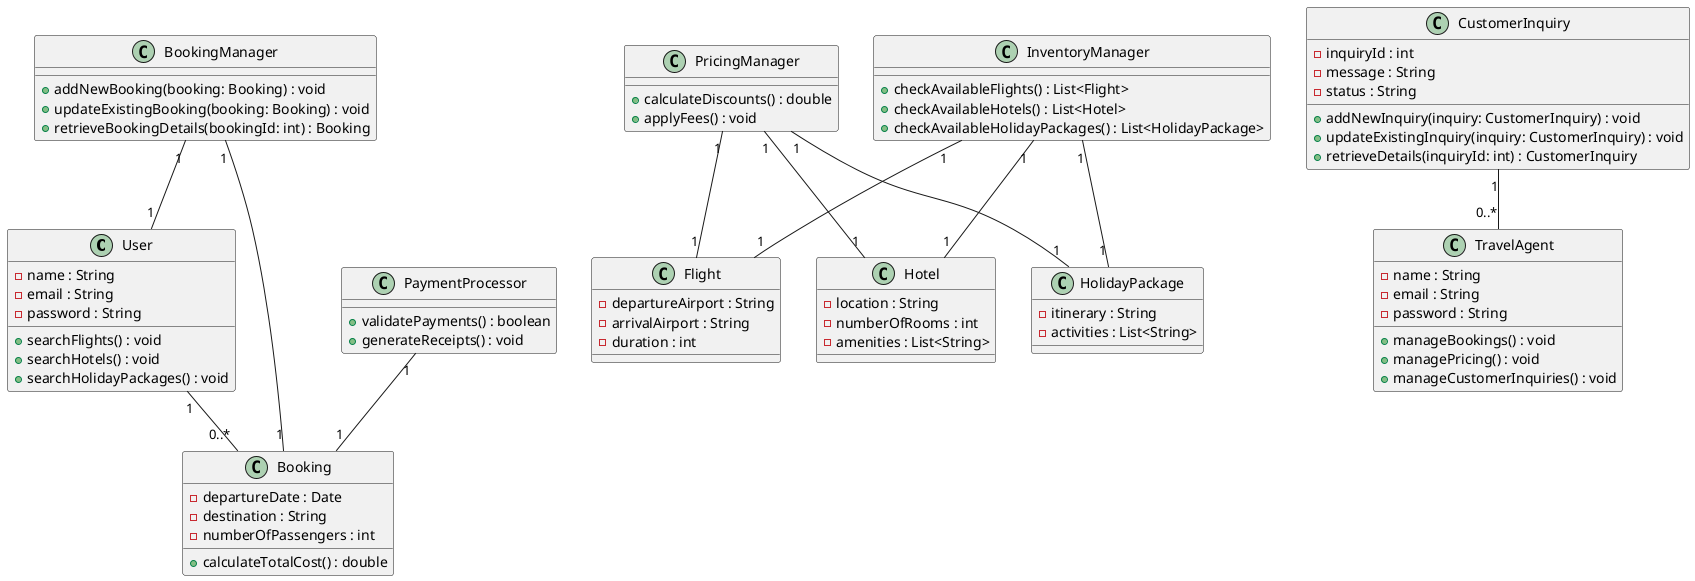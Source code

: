 @startuml
class User {
  - name : String
  - email : String
  - password : String
  + searchFlights() : void
  + searchHotels() : void
  + searchHolidayPackages() : void
}

class Booking {
  - departureDate : Date
  - destination : String
  - numberOfPassengers : int
  
  + calculateTotalCost() : double
}

class Flight {
  - departureAirport : String
  - arrivalAirport : String
  - duration : int
}

class Hotel {
  - location : String
  - numberOfRooms : int
  - amenities : List<String>
}

class HolidayPackage {
  - itinerary : String
  - activities : List<String>
}

class TravelAgent {
  - name : String
  - email : String
  - password : String
  
  + manageBookings() : void
  + managePricing() : void
  + manageCustomerInquiries() : void
}

class BookingManager {
  + addNewBooking(booking: Booking) : void
  + updateExistingBooking(booking: Booking) : void
  + retrieveBookingDetails(bookingId: int) : Booking
}

class PricingManager {
  + calculateDiscounts() : double
  + applyFees() : void
}

class CustomerInquiry {
  - inquiryId : int
  - message : String
  - status : String
  
  + addNewInquiry(inquiry: CustomerInquiry) : void
  + updateExistingInquiry(inquiry: CustomerInquiry) : void
  + retrieveDetails(inquiryId: int) : CustomerInquiry
}

class PaymentProcessor {
  + validatePayments() : boolean
  + generateReceipts() : void
}

class InventoryManager {
  + checkAvailableFlights() : List<Flight>
  + checkAvailableHotels() : List<Hotel>
  + checkAvailableHolidayPackages() : List<HolidayPackage>
}

User "1" -- "0..*" Booking
BookingManager "1" -- "1" User
BookingManager "1" -- "1" Booking
PricingManager "1" -- "1" Flight
PricingManager "1" -- "1" Hotel
PricingManager "1" -- "1" HolidayPackage
CustomerInquiry "1" -- "0..*" TravelAgent
PaymentProcessor "1" -- "1" Booking
InventoryManager "1" -- "1" Flight
InventoryManager "1" -- "1" Hotel
InventoryManager "1" -- "1" HolidayPackage
@enduml